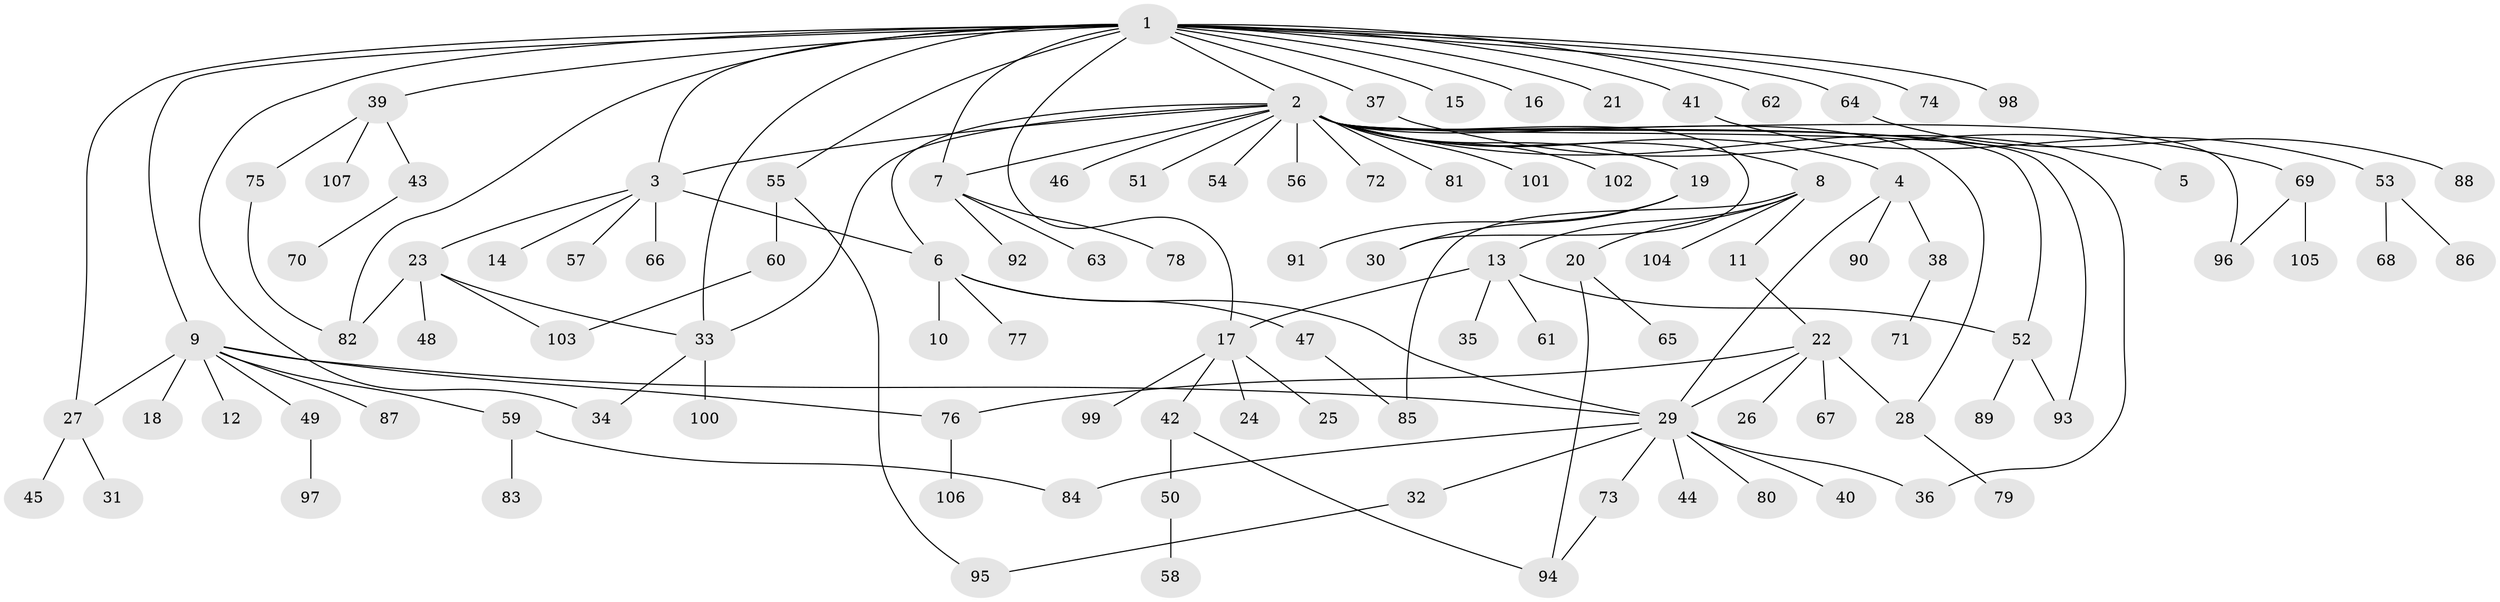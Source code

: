 // coarse degree distribution, {19: 0.01282051282051282, 20: 0.01282051282051282, 6: 0.02564102564102564, 3: 0.11538461538461539, 1: 0.5769230769230769, 4: 0.038461538461538464, 7: 0.02564102564102564, 8: 0.01282051282051282, 2: 0.14102564102564102, 5: 0.02564102564102564, 11: 0.01282051282051282}
// Generated by graph-tools (version 1.1) at 2025/23/03/03/25 07:23:52]
// undirected, 107 vertices, 132 edges
graph export_dot {
graph [start="1"]
  node [color=gray90,style=filled];
  1;
  2;
  3;
  4;
  5;
  6;
  7;
  8;
  9;
  10;
  11;
  12;
  13;
  14;
  15;
  16;
  17;
  18;
  19;
  20;
  21;
  22;
  23;
  24;
  25;
  26;
  27;
  28;
  29;
  30;
  31;
  32;
  33;
  34;
  35;
  36;
  37;
  38;
  39;
  40;
  41;
  42;
  43;
  44;
  45;
  46;
  47;
  48;
  49;
  50;
  51;
  52;
  53;
  54;
  55;
  56;
  57;
  58;
  59;
  60;
  61;
  62;
  63;
  64;
  65;
  66;
  67;
  68;
  69;
  70;
  71;
  72;
  73;
  74;
  75;
  76;
  77;
  78;
  79;
  80;
  81;
  82;
  83;
  84;
  85;
  86;
  87;
  88;
  89;
  90;
  91;
  92;
  93;
  94;
  95;
  96;
  97;
  98;
  99;
  100;
  101;
  102;
  103;
  104;
  105;
  106;
  107;
  1 -- 2;
  1 -- 3;
  1 -- 7;
  1 -- 9;
  1 -- 15;
  1 -- 16;
  1 -- 17;
  1 -- 21;
  1 -- 27;
  1 -- 33;
  1 -- 34;
  1 -- 37;
  1 -- 39;
  1 -- 41;
  1 -- 55;
  1 -- 62;
  1 -- 64;
  1 -- 74;
  1 -- 82;
  1 -- 98;
  2 -- 3;
  2 -- 4;
  2 -- 5;
  2 -- 6;
  2 -- 7;
  2 -- 8;
  2 -- 19;
  2 -- 28;
  2 -- 30;
  2 -- 33;
  2 -- 36;
  2 -- 46;
  2 -- 51;
  2 -- 52;
  2 -- 54;
  2 -- 56;
  2 -- 72;
  2 -- 81;
  2 -- 93;
  2 -- 96;
  2 -- 101;
  2 -- 102;
  3 -- 6;
  3 -- 14;
  3 -- 23;
  3 -- 57;
  3 -- 66;
  4 -- 29;
  4 -- 38;
  4 -- 90;
  6 -- 10;
  6 -- 29;
  6 -- 47;
  6 -- 77;
  7 -- 63;
  7 -- 78;
  7 -- 92;
  8 -- 11;
  8 -- 13;
  8 -- 20;
  8 -- 85;
  8 -- 104;
  9 -- 12;
  9 -- 18;
  9 -- 27;
  9 -- 29;
  9 -- 49;
  9 -- 59;
  9 -- 76;
  9 -- 87;
  11 -- 22;
  13 -- 17;
  13 -- 35;
  13 -- 52;
  13 -- 61;
  17 -- 24;
  17 -- 25;
  17 -- 42;
  17 -- 99;
  19 -- 30;
  19 -- 91;
  20 -- 65;
  20 -- 94;
  22 -- 26;
  22 -- 28;
  22 -- 29;
  22 -- 67;
  22 -- 76;
  23 -- 33;
  23 -- 48;
  23 -- 82;
  23 -- 103;
  27 -- 31;
  27 -- 45;
  28 -- 79;
  29 -- 32;
  29 -- 36;
  29 -- 40;
  29 -- 44;
  29 -- 73;
  29 -- 80;
  29 -- 84;
  32 -- 95;
  33 -- 34;
  33 -- 100;
  37 -- 69;
  38 -- 71;
  39 -- 43;
  39 -- 75;
  39 -- 107;
  41 -- 53;
  42 -- 50;
  42 -- 94;
  43 -- 70;
  47 -- 85;
  49 -- 97;
  50 -- 58;
  52 -- 89;
  52 -- 93;
  53 -- 68;
  53 -- 86;
  55 -- 60;
  55 -- 95;
  59 -- 83;
  59 -- 84;
  60 -- 103;
  64 -- 88;
  69 -- 96;
  69 -- 105;
  73 -- 94;
  75 -- 82;
  76 -- 106;
}
